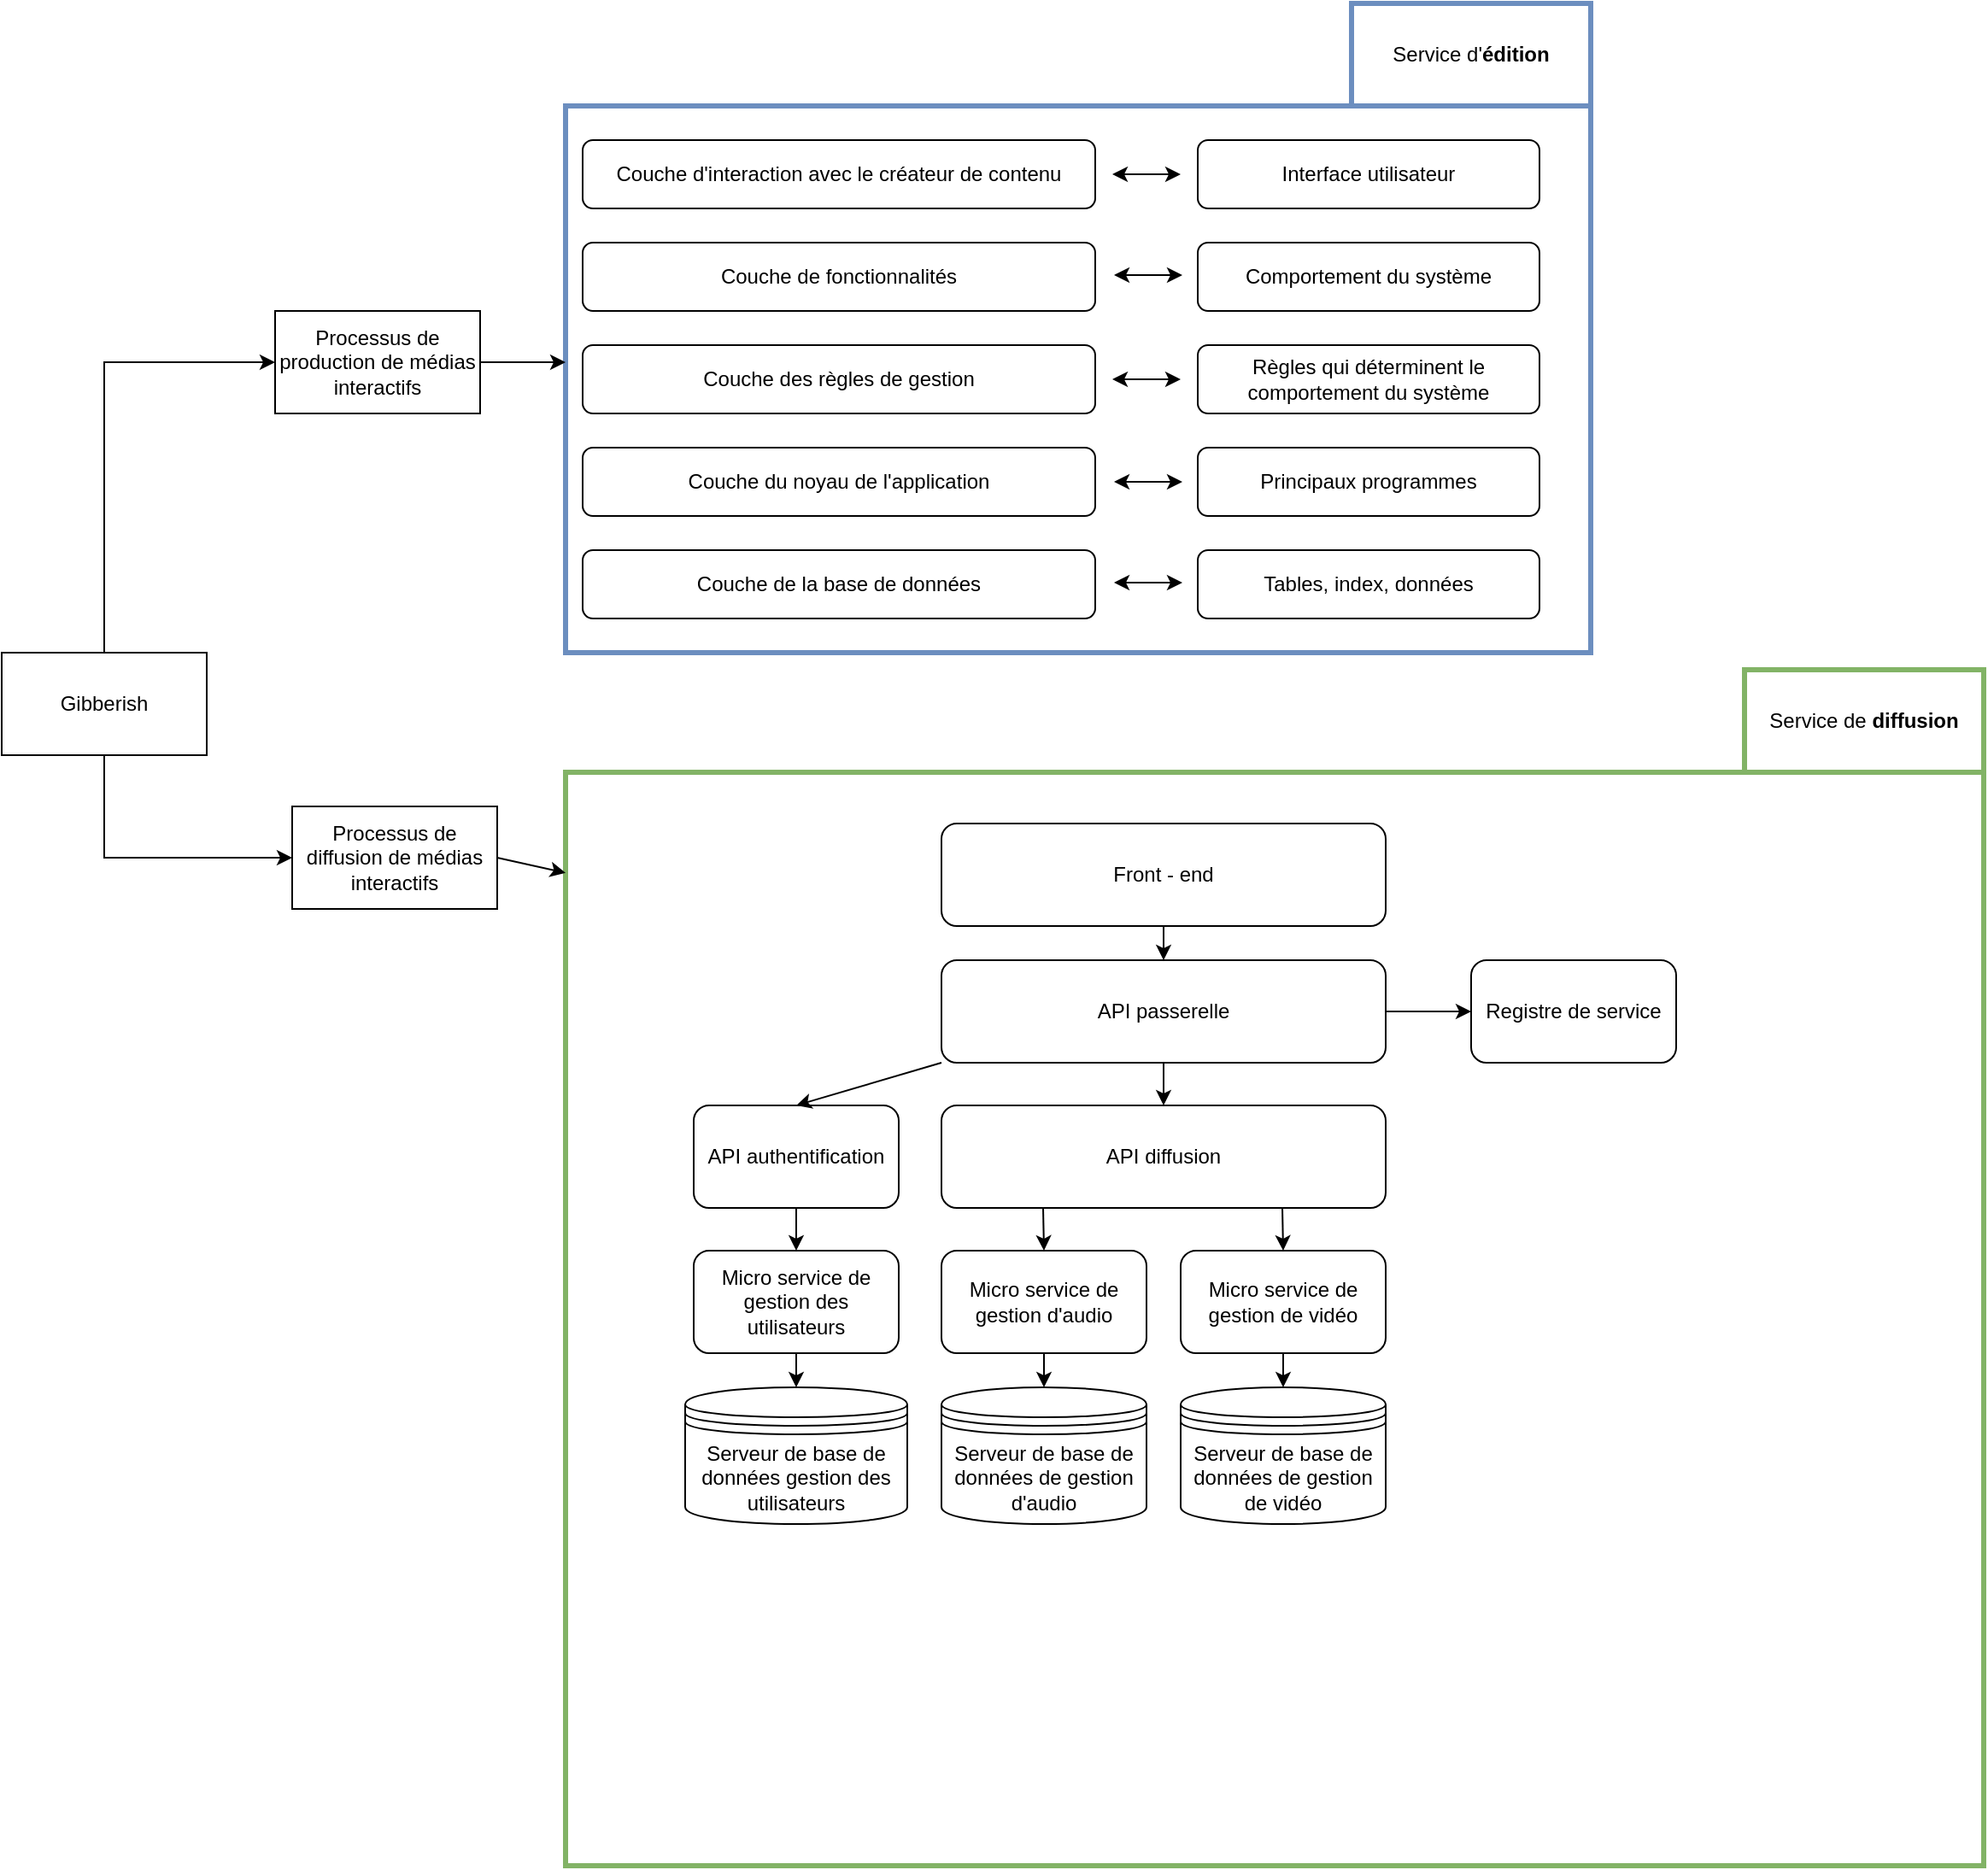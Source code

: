 <mxfile version="20.5.3" type="github">
  <diagram id="J4lTsCqaWdvs94E4tDBU" name="Page-1">
    <mxGraphModel dx="1422" dy="724" grid="1" gridSize="10" guides="1" tooltips="1" connect="1" arrows="1" fold="1" page="1" pageScale="1" pageWidth="827" pageHeight="1169" math="0" shadow="0">
      <root>
        <mxCell id="0" />
        <mxCell id="1" parent="0" />
        <mxCell id="wo86FMuEZb9ytW6Cp0ga-19" value="" style="rounded=0;whiteSpace=wrap;html=1;strokeWidth=3;fillColor=none;strokeColor=#82b366;" parent="1" vertex="1">
          <mxGeometry x="330" y="600" width="830" height="640" as="geometry" />
        </mxCell>
        <mxCell id="wo86FMuEZb9ytW6Cp0ga-1" value="Couche d&#39;interaction avec le créateur de contenu" style="rounded=1;whiteSpace=wrap;html=1;" parent="1" vertex="1">
          <mxGeometry x="340" y="230" width="300" height="40" as="geometry" />
        </mxCell>
        <mxCell id="wo86FMuEZb9ytW6Cp0ga-2" value="Couche de fonctionnalités" style="rounded=1;whiteSpace=wrap;html=1;" parent="1" vertex="1">
          <mxGeometry x="340" y="290" width="300" height="40" as="geometry" />
        </mxCell>
        <mxCell id="wo86FMuEZb9ytW6Cp0ga-3" value="Couche des règles de gestion" style="rounded=1;whiteSpace=wrap;html=1;" parent="1" vertex="1">
          <mxGeometry x="340" y="350" width="300" height="40" as="geometry" />
        </mxCell>
        <mxCell id="wo86FMuEZb9ytW6Cp0ga-4" value="Couche de la base de données" style="rounded=1;whiteSpace=wrap;html=1;" parent="1" vertex="1">
          <mxGeometry x="340" y="470" width="300" height="40" as="geometry" />
        </mxCell>
        <mxCell id="wo86FMuEZb9ytW6Cp0ga-5" value="Couche du noyau de l&#39;application" style="rounded=1;whiteSpace=wrap;html=1;" parent="1" vertex="1">
          <mxGeometry x="340" y="410" width="300" height="40" as="geometry" />
        </mxCell>
        <mxCell id="wo86FMuEZb9ytW6Cp0ga-6" value="Interface utilisateur" style="rounded=1;whiteSpace=wrap;html=1;" parent="1" vertex="1">
          <mxGeometry x="700" y="230" width="200" height="40" as="geometry" />
        </mxCell>
        <mxCell id="wo86FMuEZb9ytW6Cp0ga-7" value="Comportement du système" style="rounded=1;whiteSpace=wrap;html=1;" parent="1" vertex="1">
          <mxGeometry x="700" y="290" width="200" height="40" as="geometry" />
        </mxCell>
        <mxCell id="wo86FMuEZb9ytW6Cp0ga-8" value="Règles qui déterminent le comportement du système" style="rounded=1;whiteSpace=wrap;html=1;" parent="1" vertex="1">
          <mxGeometry x="700" y="350" width="200" height="40" as="geometry" />
        </mxCell>
        <mxCell id="wo86FMuEZb9ytW6Cp0ga-9" value="Principaux programmes" style="rounded=1;whiteSpace=wrap;html=1;" parent="1" vertex="1">
          <mxGeometry x="700" y="410" width="200" height="40" as="geometry" />
        </mxCell>
        <mxCell id="wo86FMuEZb9ytW6Cp0ga-10" value="Tables, index, données" style="rounded=1;whiteSpace=wrap;html=1;" parent="1" vertex="1">
          <mxGeometry x="700" y="470" width="200" height="40" as="geometry" />
        </mxCell>
        <mxCell id="wo86FMuEZb9ytW6Cp0ga-11" value="" style="endArrow=classic;startArrow=classic;html=1;rounded=0;" parent="1" edge="1">
          <mxGeometry width="50" height="50" relative="1" as="geometry">
            <mxPoint x="650" y="250" as="sourcePoint" />
            <mxPoint x="690" y="250" as="targetPoint" />
          </mxGeometry>
        </mxCell>
        <mxCell id="wo86FMuEZb9ytW6Cp0ga-12" value="" style="endArrow=classic;startArrow=classic;html=1;rounded=0;" parent="1" edge="1">
          <mxGeometry width="50" height="50" relative="1" as="geometry">
            <mxPoint x="651" y="309" as="sourcePoint" />
            <mxPoint x="691" y="309" as="targetPoint" />
          </mxGeometry>
        </mxCell>
        <mxCell id="wo86FMuEZb9ytW6Cp0ga-13" value="" style="endArrow=classic;startArrow=classic;html=1;rounded=0;" parent="1" edge="1">
          <mxGeometry width="50" height="50" relative="1" as="geometry">
            <mxPoint x="650" y="370" as="sourcePoint" />
            <mxPoint x="690" y="370" as="targetPoint" />
          </mxGeometry>
        </mxCell>
        <mxCell id="wo86FMuEZb9ytW6Cp0ga-14" value="" style="endArrow=classic;startArrow=classic;html=1;rounded=0;" parent="1" edge="1">
          <mxGeometry width="50" height="50" relative="1" as="geometry">
            <mxPoint x="651" y="430" as="sourcePoint" />
            <mxPoint x="691" y="430" as="targetPoint" />
          </mxGeometry>
        </mxCell>
        <mxCell id="wo86FMuEZb9ytW6Cp0ga-15" value="" style="endArrow=classic;startArrow=classic;html=1;rounded=0;" parent="1" edge="1">
          <mxGeometry width="50" height="50" relative="1" as="geometry">
            <mxPoint x="651" y="489" as="sourcePoint" />
            <mxPoint x="691" y="489" as="targetPoint" />
          </mxGeometry>
        </mxCell>
        <mxCell id="wo86FMuEZb9ytW6Cp0ga-16" value="" style="rounded=0;whiteSpace=wrap;html=1;fillColor=none;strokeColor=#6c8ebf;strokeWidth=3;" parent="1" vertex="1">
          <mxGeometry x="330" y="210" width="600" height="320" as="geometry" />
        </mxCell>
        <mxCell id="wo86FMuEZb9ytW6Cp0ga-17" value="Service d&#39;&lt;b&gt;édition&lt;/b&gt;" style="rounded=0;whiteSpace=wrap;html=1;strokeWidth=3;fillColor=none;strokeColor=#6c8ebf;" parent="1" vertex="1">
          <mxGeometry x="790" y="150" width="140" height="60" as="geometry" />
        </mxCell>
        <mxCell id="wo86FMuEZb9ytW6Cp0ga-20" value="Service de &lt;b&gt;diffusion&lt;/b&gt;" style="rounded=0;whiteSpace=wrap;html=1;strokeWidth=3;fillColor=none;strokeColor=#82b366;" parent="1" vertex="1">
          <mxGeometry x="1020" y="540" width="140" height="60" as="geometry" />
        </mxCell>
        <mxCell id="wo86FMuEZb9ytW6Cp0ga-26" value="Gibberish" style="rounded=0;whiteSpace=wrap;html=1;strokeWidth=1;fillColor=none;" parent="1" vertex="1">
          <mxGeometry y="530" width="120" height="60" as="geometry" />
        </mxCell>
        <mxCell id="wo86FMuEZb9ytW6Cp0ga-27" value="Processus de production de médias interactifs" style="rounded=0;whiteSpace=wrap;html=1;strokeWidth=1;fillColor=none;" parent="1" vertex="1">
          <mxGeometry x="160" y="330" width="120" height="60" as="geometry" />
        </mxCell>
        <mxCell id="wo86FMuEZb9ytW6Cp0ga-28" value="Processus de diffusion de médias interactifs" style="rounded=0;whiteSpace=wrap;html=1;strokeWidth=1;fillColor=none;" parent="1" vertex="1">
          <mxGeometry x="170" y="620" width="120" height="60" as="geometry" />
        </mxCell>
        <mxCell id="wo86FMuEZb9ytW6Cp0ga-29" value="" style="endArrow=classic;html=1;rounded=0;exitX=0.5;exitY=0;exitDx=0;exitDy=0;entryX=0;entryY=0.5;entryDx=0;entryDy=0;" parent="1" source="wo86FMuEZb9ytW6Cp0ga-26" target="wo86FMuEZb9ytW6Cp0ga-27" edge="1">
          <mxGeometry width="50" height="50" relative="1" as="geometry">
            <mxPoint x="450" y="570" as="sourcePoint" />
            <mxPoint x="80" y="360" as="targetPoint" />
            <Array as="points">
              <mxPoint x="60" y="360" />
            </Array>
          </mxGeometry>
        </mxCell>
        <mxCell id="wo86FMuEZb9ytW6Cp0ga-30" value="" style="endArrow=classic;html=1;rounded=0;exitX=1;exitY=0.5;exitDx=0;exitDy=0;" parent="1" source="wo86FMuEZb9ytW6Cp0ga-27" edge="1">
          <mxGeometry width="50" height="50" relative="1" as="geometry">
            <mxPoint x="450" y="570" as="sourcePoint" />
            <mxPoint x="330" y="360" as="targetPoint" />
          </mxGeometry>
        </mxCell>
        <mxCell id="wo86FMuEZb9ytW6Cp0ga-31" value="" style="endArrow=classic;html=1;rounded=0;exitX=0.5;exitY=1;exitDx=0;exitDy=0;entryX=0;entryY=0.5;entryDx=0;entryDy=0;" parent="1" source="wo86FMuEZb9ytW6Cp0ga-26" target="wo86FMuEZb9ytW6Cp0ga-28" edge="1">
          <mxGeometry width="50" height="50" relative="1" as="geometry">
            <mxPoint x="60" y="880" as="sourcePoint" />
            <mxPoint x="160" y="710" as="targetPoint" />
            <Array as="points">
              <mxPoint x="60" y="650" />
            </Array>
          </mxGeometry>
        </mxCell>
        <mxCell id="wo86FMuEZb9ytW6Cp0ga-32" value="" style="endArrow=classic;html=1;rounded=0;exitX=1;exitY=0.5;exitDx=0;exitDy=0;entryX=0;entryY=0.092;entryDx=0;entryDy=0;entryPerimeter=0;" parent="1" source="wo86FMuEZb9ytW6Cp0ga-28" target="wo86FMuEZb9ytW6Cp0ga-19" edge="1">
          <mxGeometry width="50" height="50" relative="1" as="geometry">
            <mxPoint x="280" y="710.0" as="sourcePoint" />
            <mxPoint x="330" y="710" as="targetPoint" />
          </mxGeometry>
        </mxCell>
        <mxCell id="SsCDJ0o37DeABF8u1zy4-1" value="API passerelle" style="rounded=1;whiteSpace=wrap;html=1;" vertex="1" parent="1">
          <mxGeometry x="550" y="710" width="260" height="60" as="geometry" />
        </mxCell>
        <mxCell id="SsCDJ0o37DeABF8u1zy4-2" value="Registre de service" style="rounded=1;whiteSpace=wrap;html=1;" vertex="1" parent="1">
          <mxGeometry x="860" y="710" width="120" height="60" as="geometry" />
        </mxCell>
        <mxCell id="SsCDJ0o37DeABF8u1zy4-3" value="API authentification" style="rounded=1;whiteSpace=wrap;html=1;" vertex="1" parent="1">
          <mxGeometry x="405" y="795" width="120" height="60" as="geometry" />
        </mxCell>
        <mxCell id="SsCDJ0o37DeABF8u1zy4-5" value="&lt;div&gt;Micro service de gestion des utilisateurs&lt;br&gt;&lt;/div&gt;" style="rounded=1;whiteSpace=wrap;html=1;" vertex="1" parent="1">
          <mxGeometry x="405" y="880" width="120" height="60" as="geometry" />
        </mxCell>
        <mxCell id="SsCDJ0o37DeABF8u1zy4-6" value="API diffusion" style="rounded=1;whiteSpace=wrap;html=1;" vertex="1" parent="1">
          <mxGeometry x="550" y="795" width="260" height="60" as="geometry" />
        </mxCell>
        <mxCell id="SsCDJ0o37DeABF8u1zy4-7" value="&lt;div&gt;Micro service de gestion de vidéo&lt;br&gt;&lt;/div&gt;" style="rounded=1;whiteSpace=wrap;html=1;" vertex="1" parent="1">
          <mxGeometry x="690" y="880" width="120" height="60" as="geometry" />
        </mxCell>
        <mxCell id="SsCDJ0o37DeABF8u1zy4-12" value="Serveur de base de données gestion des utilisateurs" style="shape=datastore;whiteSpace=wrap;html=1;" vertex="1" parent="1">
          <mxGeometry x="400" y="960" width="130" height="80" as="geometry" />
        </mxCell>
        <mxCell id="SsCDJ0o37DeABF8u1zy4-13" value="Serveur de base de données de gestion d&#39;audio" style="shape=datastore;whiteSpace=wrap;html=1;" vertex="1" parent="1">
          <mxGeometry x="550" y="960" width="120" height="80" as="geometry" />
        </mxCell>
        <mxCell id="SsCDJ0o37DeABF8u1zy4-14" value="Serveur de base de données de gestion de vidéo" style="shape=datastore;whiteSpace=wrap;html=1;" vertex="1" parent="1">
          <mxGeometry x="690" y="960" width="120" height="80" as="geometry" />
        </mxCell>
        <mxCell id="SsCDJ0o37DeABF8u1zy4-15" value="Front - end" style="rounded=1;whiteSpace=wrap;html=1;" vertex="1" parent="1">
          <mxGeometry x="550" y="630" width="260" height="60" as="geometry" />
        </mxCell>
        <mxCell id="SsCDJ0o37DeABF8u1zy4-16" value="" style="endArrow=classic;html=1;rounded=0;entryX=0.5;entryY=0;entryDx=0;entryDy=0;exitX=0.5;exitY=1;exitDx=0;exitDy=0;" edge="1" parent="1" source="SsCDJ0o37DeABF8u1zy4-15" target="SsCDJ0o37DeABF8u1zy4-1">
          <mxGeometry width="50" height="50" relative="1" as="geometry">
            <mxPoint x="580" y="880" as="sourcePoint" />
            <mxPoint x="630" y="830" as="targetPoint" />
          </mxGeometry>
        </mxCell>
        <mxCell id="SsCDJ0o37DeABF8u1zy4-17" value="" style="endArrow=classic;html=1;rounded=0;entryX=0;entryY=0.5;entryDx=0;entryDy=0;exitX=1;exitY=0.5;exitDx=0;exitDy=0;" edge="1" parent="1" target="SsCDJ0o37DeABF8u1zy4-2" source="SsCDJ0o37DeABF8u1zy4-1">
          <mxGeometry width="50" height="50" relative="1" as="geometry">
            <mxPoint x="670" y="764.5" as="sourcePoint" />
            <mxPoint x="630" y="934.5" as="targetPoint" />
          </mxGeometry>
        </mxCell>
        <mxCell id="SsCDJ0o37DeABF8u1zy4-18" value="" style="endArrow=classic;html=1;rounded=0;entryX=0.5;entryY=0;entryDx=0;entryDy=0;exitX=0.5;exitY=1;exitDx=0;exitDy=0;" edge="1" parent="1" source="SsCDJ0o37DeABF8u1zy4-5" target="SsCDJ0o37DeABF8u1zy4-12">
          <mxGeometry width="50" height="50" relative="1" as="geometry">
            <mxPoint x="580" y="970" as="sourcePoint" />
            <mxPoint x="630" y="920" as="targetPoint" />
          </mxGeometry>
        </mxCell>
        <mxCell id="SsCDJ0o37DeABF8u1zy4-19" value="" style="endArrow=classic;html=1;rounded=0;exitX=0.5;exitY=1;exitDx=0;exitDy=0;entryX=0.5;entryY=0;entryDx=0;entryDy=0;" edge="1" parent="1" target="SsCDJ0o37DeABF8u1zy4-23">
          <mxGeometry width="50" height="50" relative="1" as="geometry">
            <mxPoint x="609.5" y="855" as="sourcePoint" />
            <mxPoint x="610" y="880" as="targetPoint" />
          </mxGeometry>
        </mxCell>
        <mxCell id="SsCDJ0o37DeABF8u1zy4-20" value="" style="endArrow=classic;html=1;rounded=0;exitX=0.5;exitY=1;exitDx=0;exitDy=0;" edge="1" parent="1">
          <mxGeometry width="50" height="50" relative="1" as="geometry">
            <mxPoint x="749.5" y="854.5" as="sourcePoint" />
            <mxPoint x="750" y="880" as="targetPoint" />
          </mxGeometry>
        </mxCell>
        <mxCell id="SsCDJ0o37DeABF8u1zy4-21" value="" style="endArrow=classic;html=1;rounded=0;exitX=0;exitY=1;exitDx=0;exitDy=0;entryX=0.5;entryY=0;entryDx=0;entryDy=0;" edge="1" parent="1" source="SsCDJ0o37DeABF8u1zy4-1" target="SsCDJ0o37DeABF8u1zy4-3">
          <mxGeometry width="50" height="50" relative="1" as="geometry">
            <mxPoint x="690" y="910" as="sourcePoint" />
            <mxPoint x="740" y="860" as="targetPoint" />
          </mxGeometry>
        </mxCell>
        <mxCell id="SsCDJ0o37DeABF8u1zy4-22" value="" style="endArrow=classic;html=1;rounded=0;entryX=0.5;entryY=0;entryDx=0;entryDy=0;exitX=0.5;exitY=1;exitDx=0;exitDy=0;" edge="1" parent="1" source="SsCDJ0o37DeABF8u1zy4-1" target="SsCDJ0o37DeABF8u1zy4-6">
          <mxGeometry width="50" height="50" relative="1" as="geometry">
            <mxPoint x="690" y="910" as="sourcePoint" />
            <mxPoint x="740" y="860" as="targetPoint" />
          </mxGeometry>
        </mxCell>
        <mxCell id="SsCDJ0o37DeABF8u1zy4-23" value="&lt;div&gt;Micro service de gestion d&#39;audio&lt;br&gt;&lt;/div&gt;" style="rounded=1;whiteSpace=wrap;html=1;" vertex="1" parent="1">
          <mxGeometry x="550" y="880" width="120" height="60" as="geometry" />
        </mxCell>
        <mxCell id="SsCDJ0o37DeABF8u1zy4-27" value="" style="endArrow=classic;html=1;rounded=0;exitX=0;exitY=0.5;exitDx=0;exitDy=0;entryX=0.5;entryY=0;entryDx=0;entryDy=0;" edge="1" parent="1" target="SsCDJ0o37DeABF8u1zy4-5">
          <mxGeometry width="50" height="50" relative="1" as="geometry">
            <mxPoint x="465" y="854.5" as="sourcePoint" />
            <mxPoint x="380" y="909" as="targetPoint" />
          </mxGeometry>
        </mxCell>
        <mxCell id="SsCDJ0o37DeABF8u1zy4-28" value="" style="endArrow=classic;html=1;rounded=0;entryX=0.5;entryY=0;entryDx=0;entryDy=0;exitX=0.5;exitY=1;exitDx=0;exitDy=0;" edge="1" parent="1" source="SsCDJ0o37DeABF8u1zy4-23" target="SsCDJ0o37DeABF8u1zy4-13">
          <mxGeometry width="50" height="50" relative="1" as="geometry">
            <mxPoint x="980" y="940" as="sourcePoint" />
            <mxPoint x="1030" y="890" as="targetPoint" />
          </mxGeometry>
        </mxCell>
        <mxCell id="SsCDJ0o37DeABF8u1zy4-29" value="" style="endArrow=classic;html=1;rounded=0;entryX=0.5;entryY=0;entryDx=0;entryDy=0;exitX=0.5;exitY=1;exitDx=0;exitDy=0;" edge="1" parent="1" source="SsCDJ0o37DeABF8u1zy4-7" target="SsCDJ0o37DeABF8u1zy4-14">
          <mxGeometry width="50" height="50" relative="1" as="geometry">
            <mxPoint x="727" y="1047" as="sourcePoint" />
            <mxPoint x="727" y="1067" as="targetPoint" />
          </mxGeometry>
        </mxCell>
      </root>
    </mxGraphModel>
  </diagram>
</mxfile>
